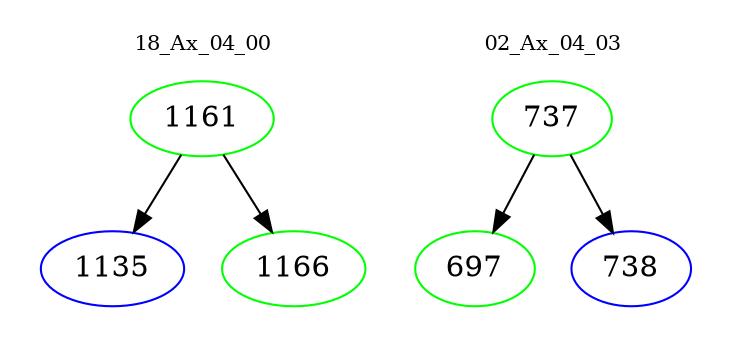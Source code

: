 digraph{
subgraph cluster_0 {
color = white
label = "18_Ax_04_00";
fontsize=10;
T0_1161 [label="1161", color="green"]
T0_1161 -> T0_1135 [color="black"]
T0_1135 [label="1135", color="blue"]
T0_1161 -> T0_1166 [color="black"]
T0_1166 [label="1166", color="green"]
}
subgraph cluster_1 {
color = white
label = "02_Ax_04_03";
fontsize=10;
T1_737 [label="737", color="green"]
T1_737 -> T1_697 [color="black"]
T1_697 [label="697", color="green"]
T1_737 -> T1_738 [color="black"]
T1_738 [label="738", color="blue"]
}
}

